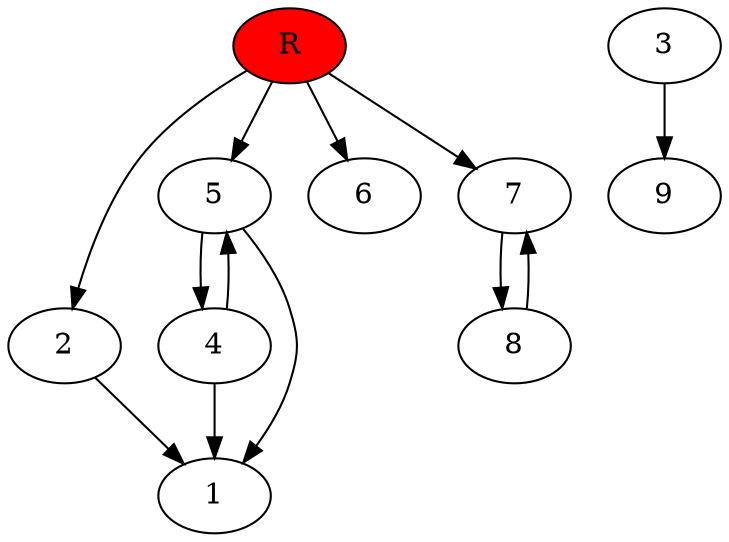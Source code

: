 digraph prb39614 {
	1
	2
	3
	4
	5
	6
	7
	8
	R [fillcolor="#ff0000" style=filled]
	2 -> 1
	3 -> 9
	4 -> 1
	4 -> 5
	5 -> 1
	5 -> 4
	7 -> 8
	8 -> 7
	R -> 2
	R -> 5
	R -> 6
	R -> 7
}
